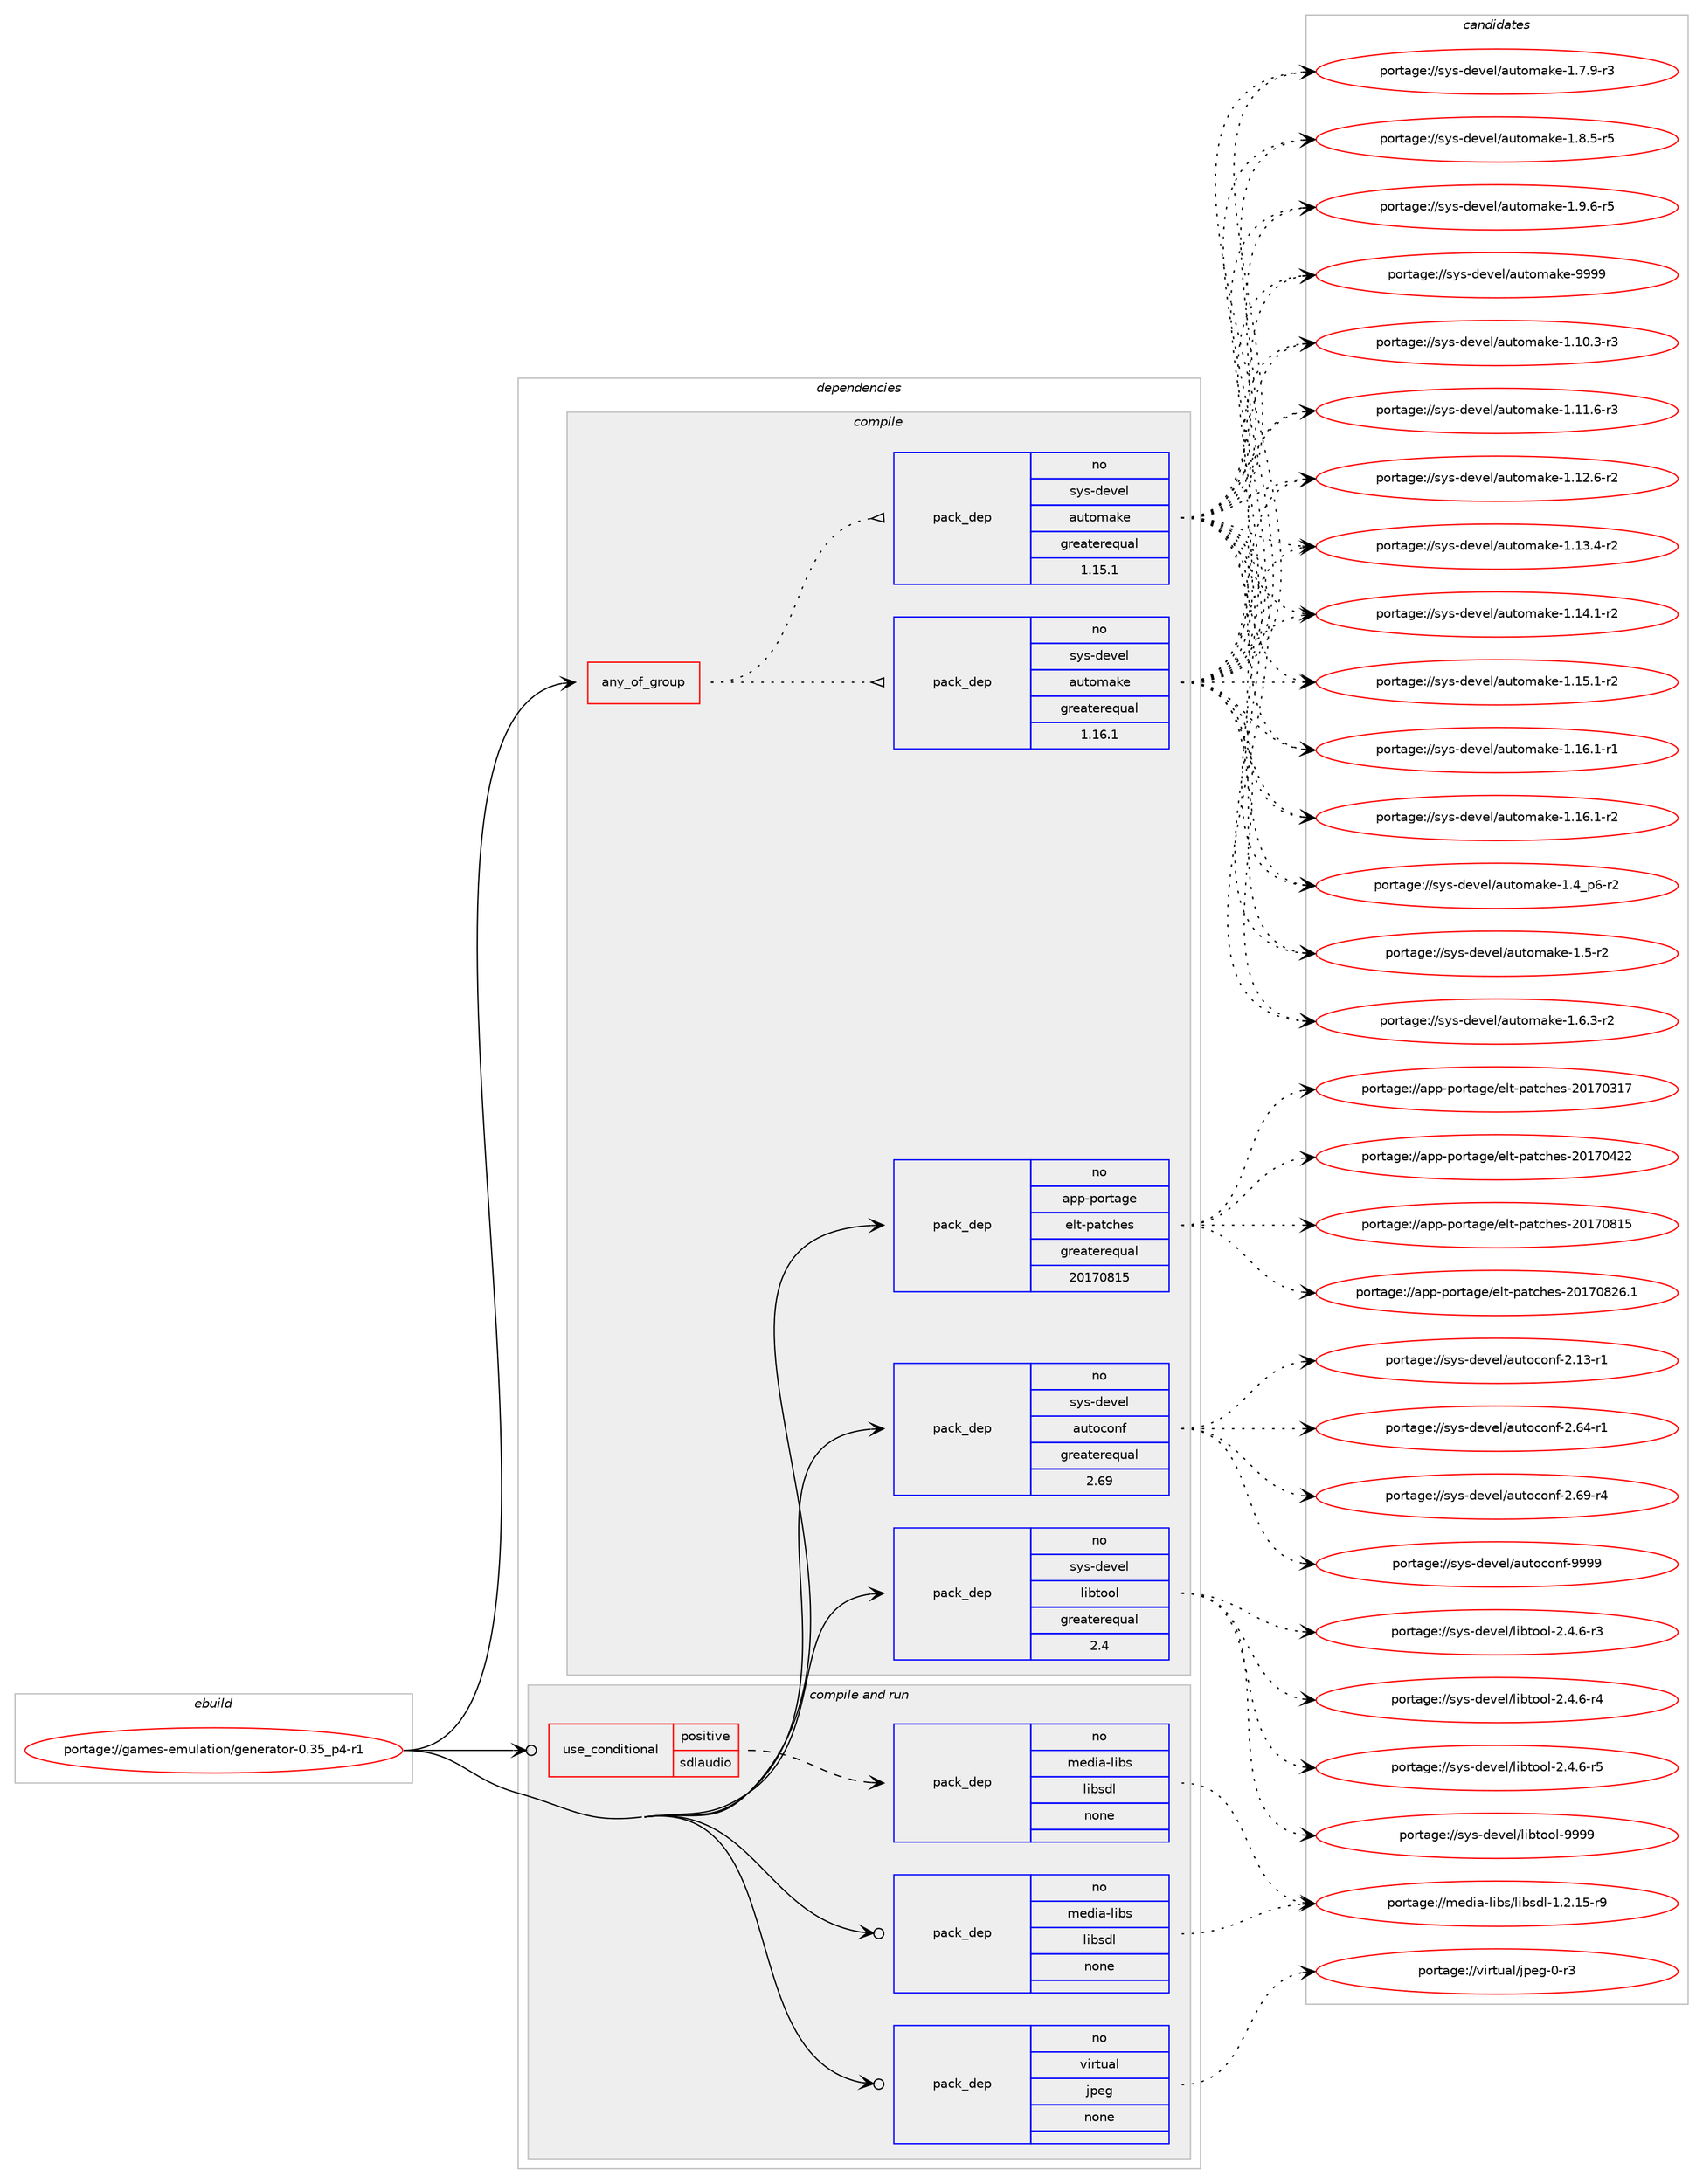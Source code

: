 digraph prolog {

# *************
# Graph options
# *************

newrank=true;
concentrate=true;
compound=true;
graph [rankdir=LR,fontname=Helvetica,fontsize=10,ranksep=1.5];#, ranksep=2.5, nodesep=0.2];
edge  [arrowhead=vee];
node  [fontname=Helvetica,fontsize=10];

# **********
# The ebuild
# **********

subgraph cluster_leftcol {
color=gray;
rank=same;
label=<<i>ebuild</i>>;
id [label="portage://games-emulation/generator-0.35_p4-r1", color=red, width=4, href="../games-emulation/generator-0.35_p4-r1.svg"];
}

# ****************
# The dependencies
# ****************

subgraph cluster_midcol {
color=gray;
label=<<i>dependencies</i>>;
subgraph cluster_compile {
fillcolor="#eeeeee";
style=filled;
label=<<i>compile</i>>;
subgraph any3755 {
dependency271603 [label=<<TABLE BORDER="0" CELLBORDER="1" CELLSPACING="0" CELLPADDING="4"><TR><TD CELLPADDING="10">any_of_group</TD></TR></TABLE>>, shape=none, color=red];subgraph pack194833 {
dependency271604 [label=<<TABLE BORDER="0" CELLBORDER="1" CELLSPACING="0" CELLPADDING="4" WIDTH="220"><TR><TD ROWSPAN="6" CELLPADDING="30">pack_dep</TD></TR><TR><TD WIDTH="110">no</TD></TR><TR><TD>sys-devel</TD></TR><TR><TD>automake</TD></TR><TR><TD>greaterequal</TD></TR><TR><TD>1.16.1</TD></TR></TABLE>>, shape=none, color=blue];
}
dependency271603:e -> dependency271604:w [weight=20,style="dotted",arrowhead="oinv"];
subgraph pack194834 {
dependency271605 [label=<<TABLE BORDER="0" CELLBORDER="1" CELLSPACING="0" CELLPADDING="4" WIDTH="220"><TR><TD ROWSPAN="6" CELLPADDING="30">pack_dep</TD></TR><TR><TD WIDTH="110">no</TD></TR><TR><TD>sys-devel</TD></TR><TR><TD>automake</TD></TR><TR><TD>greaterequal</TD></TR><TR><TD>1.15.1</TD></TR></TABLE>>, shape=none, color=blue];
}
dependency271603:e -> dependency271605:w [weight=20,style="dotted",arrowhead="oinv"];
}
id:e -> dependency271603:w [weight=20,style="solid",arrowhead="vee"];
subgraph pack194835 {
dependency271606 [label=<<TABLE BORDER="0" CELLBORDER="1" CELLSPACING="0" CELLPADDING="4" WIDTH="220"><TR><TD ROWSPAN="6" CELLPADDING="30">pack_dep</TD></TR><TR><TD WIDTH="110">no</TD></TR><TR><TD>app-portage</TD></TR><TR><TD>elt-patches</TD></TR><TR><TD>greaterequal</TD></TR><TR><TD>20170815</TD></TR></TABLE>>, shape=none, color=blue];
}
id:e -> dependency271606:w [weight=20,style="solid",arrowhead="vee"];
subgraph pack194836 {
dependency271607 [label=<<TABLE BORDER="0" CELLBORDER="1" CELLSPACING="0" CELLPADDING="4" WIDTH="220"><TR><TD ROWSPAN="6" CELLPADDING="30">pack_dep</TD></TR><TR><TD WIDTH="110">no</TD></TR><TR><TD>sys-devel</TD></TR><TR><TD>autoconf</TD></TR><TR><TD>greaterequal</TD></TR><TR><TD>2.69</TD></TR></TABLE>>, shape=none, color=blue];
}
id:e -> dependency271607:w [weight=20,style="solid",arrowhead="vee"];
subgraph pack194837 {
dependency271608 [label=<<TABLE BORDER="0" CELLBORDER="1" CELLSPACING="0" CELLPADDING="4" WIDTH="220"><TR><TD ROWSPAN="6" CELLPADDING="30">pack_dep</TD></TR><TR><TD WIDTH="110">no</TD></TR><TR><TD>sys-devel</TD></TR><TR><TD>libtool</TD></TR><TR><TD>greaterequal</TD></TR><TR><TD>2.4</TD></TR></TABLE>>, shape=none, color=blue];
}
id:e -> dependency271608:w [weight=20,style="solid",arrowhead="vee"];
}
subgraph cluster_compileandrun {
fillcolor="#eeeeee";
style=filled;
label=<<i>compile and run</i>>;
subgraph cond72936 {
dependency271609 [label=<<TABLE BORDER="0" CELLBORDER="1" CELLSPACING="0" CELLPADDING="4"><TR><TD ROWSPAN="3" CELLPADDING="10">use_conditional</TD></TR><TR><TD>positive</TD></TR><TR><TD>sdlaudio</TD></TR></TABLE>>, shape=none, color=red];
subgraph pack194838 {
dependency271610 [label=<<TABLE BORDER="0" CELLBORDER="1" CELLSPACING="0" CELLPADDING="4" WIDTH="220"><TR><TD ROWSPAN="6" CELLPADDING="30">pack_dep</TD></TR><TR><TD WIDTH="110">no</TD></TR><TR><TD>media-libs</TD></TR><TR><TD>libsdl</TD></TR><TR><TD>none</TD></TR><TR><TD></TD></TR></TABLE>>, shape=none, color=blue];
}
dependency271609:e -> dependency271610:w [weight=20,style="dashed",arrowhead="vee"];
}
id:e -> dependency271609:w [weight=20,style="solid",arrowhead="odotvee"];
subgraph pack194839 {
dependency271611 [label=<<TABLE BORDER="0" CELLBORDER="1" CELLSPACING="0" CELLPADDING="4" WIDTH="220"><TR><TD ROWSPAN="6" CELLPADDING="30">pack_dep</TD></TR><TR><TD WIDTH="110">no</TD></TR><TR><TD>media-libs</TD></TR><TR><TD>libsdl</TD></TR><TR><TD>none</TD></TR><TR><TD></TD></TR></TABLE>>, shape=none, color=blue];
}
id:e -> dependency271611:w [weight=20,style="solid",arrowhead="odotvee"];
subgraph pack194840 {
dependency271612 [label=<<TABLE BORDER="0" CELLBORDER="1" CELLSPACING="0" CELLPADDING="4" WIDTH="220"><TR><TD ROWSPAN="6" CELLPADDING="30">pack_dep</TD></TR><TR><TD WIDTH="110">no</TD></TR><TR><TD>virtual</TD></TR><TR><TD>jpeg</TD></TR><TR><TD>none</TD></TR><TR><TD></TD></TR></TABLE>>, shape=none, color=blue];
}
id:e -> dependency271612:w [weight=20,style="solid",arrowhead="odotvee"];
}
subgraph cluster_run {
fillcolor="#eeeeee";
style=filled;
label=<<i>run</i>>;
}
}

# **************
# The candidates
# **************

subgraph cluster_choices {
rank=same;
color=gray;
label=<<i>candidates</i>>;

subgraph choice194833 {
color=black;
nodesep=1;
choiceportage11512111545100101118101108479711711611110997107101454946494846514511451 [label="portage://sys-devel/automake-1.10.3-r3", color=red, width=4,href="../sys-devel/automake-1.10.3-r3.svg"];
choiceportage11512111545100101118101108479711711611110997107101454946494946544511451 [label="portage://sys-devel/automake-1.11.6-r3", color=red, width=4,href="../sys-devel/automake-1.11.6-r3.svg"];
choiceportage11512111545100101118101108479711711611110997107101454946495046544511450 [label="portage://sys-devel/automake-1.12.6-r2", color=red, width=4,href="../sys-devel/automake-1.12.6-r2.svg"];
choiceportage11512111545100101118101108479711711611110997107101454946495146524511450 [label="portage://sys-devel/automake-1.13.4-r2", color=red, width=4,href="../sys-devel/automake-1.13.4-r2.svg"];
choiceportage11512111545100101118101108479711711611110997107101454946495246494511450 [label="portage://sys-devel/automake-1.14.1-r2", color=red, width=4,href="../sys-devel/automake-1.14.1-r2.svg"];
choiceportage11512111545100101118101108479711711611110997107101454946495346494511450 [label="portage://sys-devel/automake-1.15.1-r2", color=red, width=4,href="../sys-devel/automake-1.15.1-r2.svg"];
choiceportage11512111545100101118101108479711711611110997107101454946495446494511449 [label="portage://sys-devel/automake-1.16.1-r1", color=red, width=4,href="../sys-devel/automake-1.16.1-r1.svg"];
choiceportage11512111545100101118101108479711711611110997107101454946495446494511450 [label="portage://sys-devel/automake-1.16.1-r2", color=red, width=4,href="../sys-devel/automake-1.16.1-r2.svg"];
choiceportage115121115451001011181011084797117116111109971071014549465295112544511450 [label="portage://sys-devel/automake-1.4_p6-r2", color=red, width=4,href="../sys-devel/automake-1.4_p6-r2.svg"];
choiceportage11512111545100101118101108479711711611110997107101454946534511450 [label="portage://sys-devel/automake-1.5-r2", color=red, width=4,href="../sys-devel/automake-1.5-r2.svg"];
choiceportage115121115451001011181011084797117116111109971071014549465446514511450 [label="portage://sys-devel/automake-1.6.3-r2", color=red, width=4,href="../sys-devel/automake-1.6.3-r2.svg"];
choiceportage115121115451001011181011084797117116111109971071014549465546574511451 [label="portage://sys-devel/automake-1.7.9-r3", color=red, width=4,href="../sys-devel/automake-1.7.9-r3.svg"];
choiceportage115121115451001011181011084797117116111109971071014549465646534511453 [label="portage://sys-devel/automake-1.8.5-r5", color=red, width=4,href="../sys-devel/automake-1.8.5-r5.svg"];
choiceportage115121115451001011181011084797117116111109971071014549465746544511453 [label="portage://sys-devel/automake-1.9.6-r5", color=red, width=4,href="../sys-devel/automake-1.9.6-r5.svg"];
choiceportage115121115451001011181011084797117116111109971071014557575757 [label="portage://sys-devel/automake-9999", color=red, width=4,href="../sys-devel/automake-9999.svg"];
dependency271604:e -> choiceportage11512111545100101118101108479711711611110997107101454946494846514511451:w [style=dotted,weight="100"];
dependency271604:e -> choiceportage11512111545100101118101108479711711611110997107101454946494946544511451:w [style=dotted,weight="100"];
dependency271604:e -> choiceportage11512111545100101118101108479711711611110997107101454946495046544511450:w [style=dotted,weight="100"];
dependency271604:e -> choiceportage11512111545100101118101108479711711611110997107101454946495146524511450:w [style=dotted,weight="100"];
dependency271604:e -> choiceportage11512111545100101118101108479711711611110997107101454946495246494511450:w [style=dotted,weight="100"];
dependency271604:e -> choiceportage11512111545100101118101108479711711611110997107101454946495346494511450:w [style=dotted,weight="100"];
dependency271604:e -> choiceportage11512111545100101118101108479711711611110997107101454946495446494511449:w [style=dotted,weight="100"];
dependency271604:e -> choiceportage11512111545100101118101108479711711611110997107101454946495446494511450:w [style=dotted,weight="100"];
dependency271604:e -> choiceportage115121115451001011181011084797117116111109971071014549465295112544511450:w [style=dotted,weight="100"];
dependency271604:e -> choiceportage11512111545100101118101108479711711611110997107101454946534511450:w [style=dotted,weight="100"];
dependency271604:e -> choiceportage115121115451001011181011084797117116111109971071014549465446514511450:w [style=dotted,weight="100"];
dependency271604:e -> choiceportage115121115451001011181011084797117116111109971071014549465546574511451:w [style=dotted,weight="100"];
dependency271604:e -> choiceportage115121115451001011181011084797117116111109971071014549465646534511453:w [style=dotted,weight="100"];
dependency271604:e -> choiceportage115121115451001011181011084797117116111109971071014549465746544511453:w [style=dotted,weight="100"];
dependency271604:e -> choiceportage115121115451001011181011084797117116111109971071014557575757:w [style=dotted,weight="100"];
}
subgraph choice194834 {
color=black;
nodesep=1;
choiceportage11512111545100101118101108479711711611110997107101454946494846514511451 [label="portage://sys-devel/automake-1.10.3-r3", color=red, width=4,href="../sys-devel/automake-1.10.3-r3.svg"];
choiceportage11512111545100101118101108479711711611110997107101454946494946544511451 [label="portage://sys-devel/automake-1.11.6-r3", color=red, width=4,href="../sys-devel/automake-1.11.6-r3.svg"];
choiceportage11512111545100101118101108479711711611110997107101454946495046544511450 [label="portage://sys-devel/automake-1.12.6-r2", color=red, width=4,href="../sys-devel/automake-1.12.6-r2.svg"];
choiceportage11512111545100101118101108479711711611110997107101454946495146524511450 [label="portage://sys-devel/automake-1.13.4-r2", color=red, width=4,href="../sys-devel/automake-1.13.4-r2.svg"];
choiceportage11512111545100101118101108479711711611110997107101454946495246494511450 [label="portage://sys-devel/automake-1.14.1-r2", color=red, width=4,href="../sys-devel/automake-1.14.1-r2.svg"];
choiceportage11512111545100101118101108479711711611110997107101454946495346494511450 [label="portage://sys-devel/automake-1.15.1-r2", color=red, width=4,href="../sys-devel/automake-1.15.1-r2.svg"];
choiceportage11512111545100101118101108479711711611110997107101454946495446494511449 [label="portage://sys-devel/automake-1.16.1-r1", color=red, width=4,href="../sys-devel/automake-1.16.1-r1.svg"];
choiceportage11512111545100101118101108479711711611110997107101454946495446494511450 [label="portage://sys-devel/automake-1.16.1-r2", color=red, width=4,href="../sys-devel/automake-1.16.1-r2.svg"];
choiceportage115121115451001011181011084797117116111109971071014549465295112544511450 [label="portage://sys-devel/automake-1.4_p6-r2", color=red, width=4,href="../sys-devel/automake-1.4_p6-r2.svg"];
choiceportage11512111545100101118101108479711711611110997107101454946534511450 [label="portage://sys-devel/automake-1.5-r2", color=red, width=4,href="../sys-devel/automake-1.5-r2.svg"];
choiceportage115121115451001011181011084797117116111109971071014549465446514511450 [label="portage://sys-devel/automake-1.6.3-r2", color=red, width=4,href="../sys-devel/automake-1.6.3-r2.svg"];
choiceportage115121115451001011181011084797117116111109971071014549465546574511451 [label="portage://sys-devel/automake-1.7.9-r3", color=red, width=4,href="../sys-devel/automake-1.7.9-r3.svg"];
choiceportage115121115451001011181011084797117116111109971071014549465646534511453 [label="portage://sys-devel/automake-1.8.5-r5", color=red, width=4,href="../sys-devel/automake-1.8.5-r5.svg"];
choiceportage115121115451001011181011084797117116111109971071014549465746544511453 [label="portage://sys-devel/automake-1.9.6-r5", color=red, width=4,href="../sys-devel/automake-1.9.6-r5.svg"];
choiceportage115121115451001011181011084797117116111109971071014557575757 [label="portage://sys-devel/automake-9999", color=red, width=4,href="../sys-devel/automake-9999.svg"];
dependency271605:e -> choiceportage11512111545100101118101108479711711611110997107101454946494846514511451:w [style=dotted,weight="100"];
dependency271605:e -> choiceportage11512111545100101118101108479711711611110997107101454946494946544511451:w [style=dotted,weight="100"];
dependency271605:e -> choiceportage11512111545100101118101108479711711611110997107101454946495046544511450:w [style=dotted,weight="100"];
dependency271605:e -> choiceportage11512111545100101118101108479711711611110997107101454946495146524511450:w [style=dotted,weight="100"];
dependency271605:e -> choiceportage11512111545100101118101108479711711611110997107101454946495246494511450:w [style=dotted,weight="100"];
dependency271605:e -> choiceportage11512111545100101118101108479711711611110997107101454946495346494511450:w [style=dotted,weight="100"];
dependency271605:e -> choiceportage11512111545100101118101108479711711611110997107101454946495446494511449:w [style=dotted,weight="100"];
dependency271605:e -> choiceportage11512111545100101118101108479711711611110997107101454946495446494511450:w [style=dotted,weight="100"];
dependency271605:e -> choiceportage115121115451001011181011084797117116111109971071014549465295112544511450:w [style=dotted,weight="100"];
dependency271605:e -> choiceportage11512111545100101118101108479711711611110997107101454946534511450:w [style=dotted,weight="100"];
dependency271605:e -> choiceportage115121115451001011181011084797117116111109971071014549465446514511450:w [style=dotted,weight="100"];
dependency271605:e -> choiceportage115121115451001011181011084797117116111109971071014549465546574511451:w [style=dotted,weight="100"];
dependency271605:e -> choiceportage115121115451001011181011084797117116111109971071014549465646534511453:w [style=dotted,weight="100"];
dependency271605:e -> choiceportage115121115451001011181011084797117116111109971071014549465746544511453:w [style=dotted,weight="100"];
dependency271605:e -> choiceportage115121115451001011181011084797117116111109971071014557575757:w [style=dotted,weight="100"];
}
subgraph choice194835 {
color=black;
nodesep=1;
choiceportage97112112451121111141169710310147101108116451129711699104101115455048495548514955 [label="portage://app-portage/elt-patches-20170317", color=red, width=4,href="../app-portage/elt-patches-20170317.svg"];
choiceportage97112112451121111141169710310147101108116451129711699104101115455048495548525050 [label="portage://app-portage/elt-patches-20170422", color=red, width=4,href="../app-portage/elt-patches-20170422.svg"];
choiceportage97112112451121111141169710310147101108116451129711699104101115455048495548564953 [label="portage://app-portage/elt-patches-20170815", color=red, width=4,href="../app-portage/elt-patches-20170815.svg"];
choiceportage971121124511211111411697103101471011081164511297116991041011154550484955485650544649 [label="portage://app-portage/elt-patches-20170826.1", color=red, width=4,href="../app-portage/elt-patches-20170826.1.svg"];
dependency271606:e -> choiceportage97112112451121111141169710310147101108116451129711699104101115455048495548514955:w [style=dotted,weight="100"];
dependency271606:e -> choiceportage97112112451121111141169710310147101108116451129711699104101115455048495548525050:w [style=dotted,weight="100"];
dependency271606:e -> choiceportage97112112451121111141169710310147101108116451129711699104101115455048495548564953:w [style=dotted,weight="100"];
dependency271606:e -> choiceportage971121124511211111411697103101471011081164511297116991041011154550484955485650544649:w [style=dotted,weight="100"];
}
subgraph choice194836 {
color=black;
nodesep=1;
choiceportage1151211154510010111810110847971171161119911111010245504649514511449 [label="portage://sys-devel/autoconf-2.13-r1", color=red, width=4,href="../sys-devel/autoconf-2.13-r1.svg"];
choiceportage1151211154510010111810110847971171161119911111010245504654524511449 [label="portage://sys-devel/autoconf-2.64-r1", color=red, width=4,href="../sys-devel/autoconf-2.64-r1.svg"];
choiceportage1151211154510010111810110847971171161119911111010245504654574511452 [label="portage://sys-devel/autoconf-2.69-r4", color=red, width=4,href="../sys-devel/autoconf-2.69-r4.svg"];
choiceportage115121115451001011181011084797117116111991111101024557575757 [label="portage://sys-devel/autoconf-9999", color=red, width=4,href="../sys-devel/autoconf-9999.svg"];
dependency271607:e -> choiceportage1151211154510010111810110847971171161119911111010245504649514511449:w [style=dotted,weight="100"];
dependency271607:e -> choiceportage1151211154510010111810110847971171161119911111010245504654524511449:w [style=dotted,weight="100"];
dependency271607:e -> choiceportage1151211154510010111810110847971171161119911111010245504654574511452:w [style=dotted,weight="100"];
dependency271607:e -> choiceportage115121115451001011181011084797117116111991111101024557575757:w [style=dotted,weight="100"];
}
subgraph choice194837 {
color=black;
nodesep=1;
choiceportage1151211154510010111810110847108105981161111111084550465246544511451 [label="portage://sys-devel/libtool-2.4.6-r3", color=red, width=4,href="../sys-devel/libtool-2.4.6-r3.svg"];
choiceportage1151211154510010111810110847108105981161111111084550465246544511452 [label="portage://sys-devel/libtool-2.4.6-r4", color=red, width=4,href="../sys-devel/libtool-2.4.6-r4.svg"];
choiceportage1151211154510010111810110847108105981161111111084550465246544511453 [label="portage://sys-devel/libtool-2.4.6-r5", color=red, width=4,href="../sys-devel/libtool-2.4.6-r5.svg"];
choiceportage1151211154510010111810110847108105981161111111084557575757 [label="portage://sys-devel/libtool-9999", color=red, width=4,href="../sys-devel/libtool-9999.svg"];
dependency271608:e -> choiceportage1151211154510010111810110847108105981161111111084550465246544511451:w [style=dotted,weight="100"];
dependency271608:e -> choiceportage1151211154510010111810110847108105981161111111084550465246544511452:w [style=dotted,weight="100"];
dependency271608:e -> choiceportage1151211154510010111810110847108105981161111111084550465246544511453:w [style=dotted,weight="100"];
dependency271608:e -> choiceportage1151211154510010111810110847108105981161111111084557575757:w [style=dotted,weight="100"];
}
subgraph choice194838 {
color=black;
nodesep=1;
choiceportage1091011001059745108105981154710810598115100108454946504649534511457 [label="portage://media-libs/libsdl-1.2.15-r9", color=red, width=4,href="../media-libs/libsdl-1.2.15-r9.svg"];
dependency271610:e -> choiceportage1091011001059745108105981154710810598115100108454946504649534511457:w [style=dotted,weight="100"];
}
subgraph choice194839 {
color=black;
nodesep=1;
choiceportage1091011001059745108105981154710810598115100108454946504649534511457 [label="portage://media-libs/libsdl-1.2.15-r9", color=red, width=4,href="../media-libs/libsdl-1.2.15-r9.svg"];
dependency271611:e -> choiceportage1091011001059745108105981154710810598115100108454946504649534511457:w [style=dotted,weight="100"];
}
subgraph choice194840 {
color=black;
nodesep=1;
choiceportage118105114116117971084710611210110345484511451 [label="portage://virtual/jpeg-0-r3", color=red, width=4,href="../virtual/jpeg-0-r3.svg"];
dependency271612:e -> choiceportage118105114116117971084710611210110345484511451:w [style=dotted,weight="100"];
}
}

}
